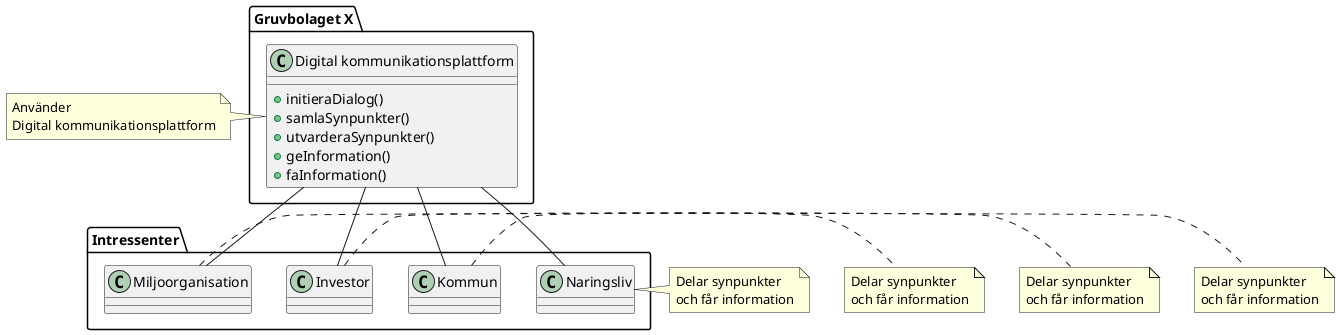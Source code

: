 
@startuml
package "Gruvbolaget X" {
  class "Digital kommunikationsplattform" as Kommunikationsplattform {
    + initieraDialog()
    + samlaSynpunkter()
    + utvarderaSynpunkter()
    + geInformation()
    + faInformation()
  }
}

package "Intressenter" {
  class "Naringsliv" as Naringsliv
  class "Kommun" as Kommun
  class "Investor" as Investor
  class "Miljoorganisation" as Miljoorganisation
}

Kommunikationsplattform -- Naringsliv
Kommunikationsplattform -- Kommun
Kommunikationsplattform -- Investor
Kommunikationsplattform -- Miljoorganisation

note left of Kommunikationsplattform: Använder\nDigital kommunikationsplattform

note right of Naringsliv: Delar synpunkter\noch får information
note right of Kommun: Delar synpunkter\noch får information
note right of Investor: Delar synpunkter\noch får information
note right of Miljoorganisation: Delar synpunkter\noch får information

@enduml

@@enduml
